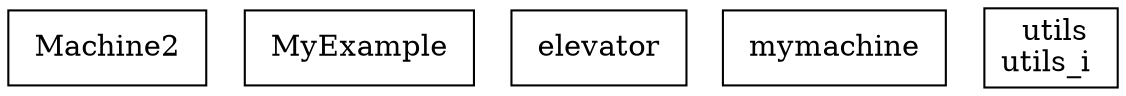 digraph {
Machine2 [ label=" Machine2 " shape= box ]
MyExample [ label=" MyExample " shape= box ]
elevator [ label=" elevator " shape= box ]
mymachine [ label=" mymachine " shape= box ]
utils_i [ label=" utils\nutils_i " shape= box ]

}
